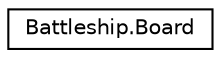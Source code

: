 digraph "Graphical Class Hierarchy"
{
 // INTERACTIVE_SVG=YES
 // LATEX_PDF_SIZE
  edge [fontname="Helvetica",fontsize="10",labelfontname="Helvetica",labelfontsize="10"];
  node [fontname="Helvetica",fontsize="10",shape=record];
  rankdir="LR";
  Node0 [label="Battleship.Board",height=0.2,width=0.4,color="black", fillcolor="white", style="filled",URL="$classBattleship_1_1Board.html",tooltip="Board es el experto de información de la ubicación de los barcos en el tablero, por lo tanto es el id..."];
}
